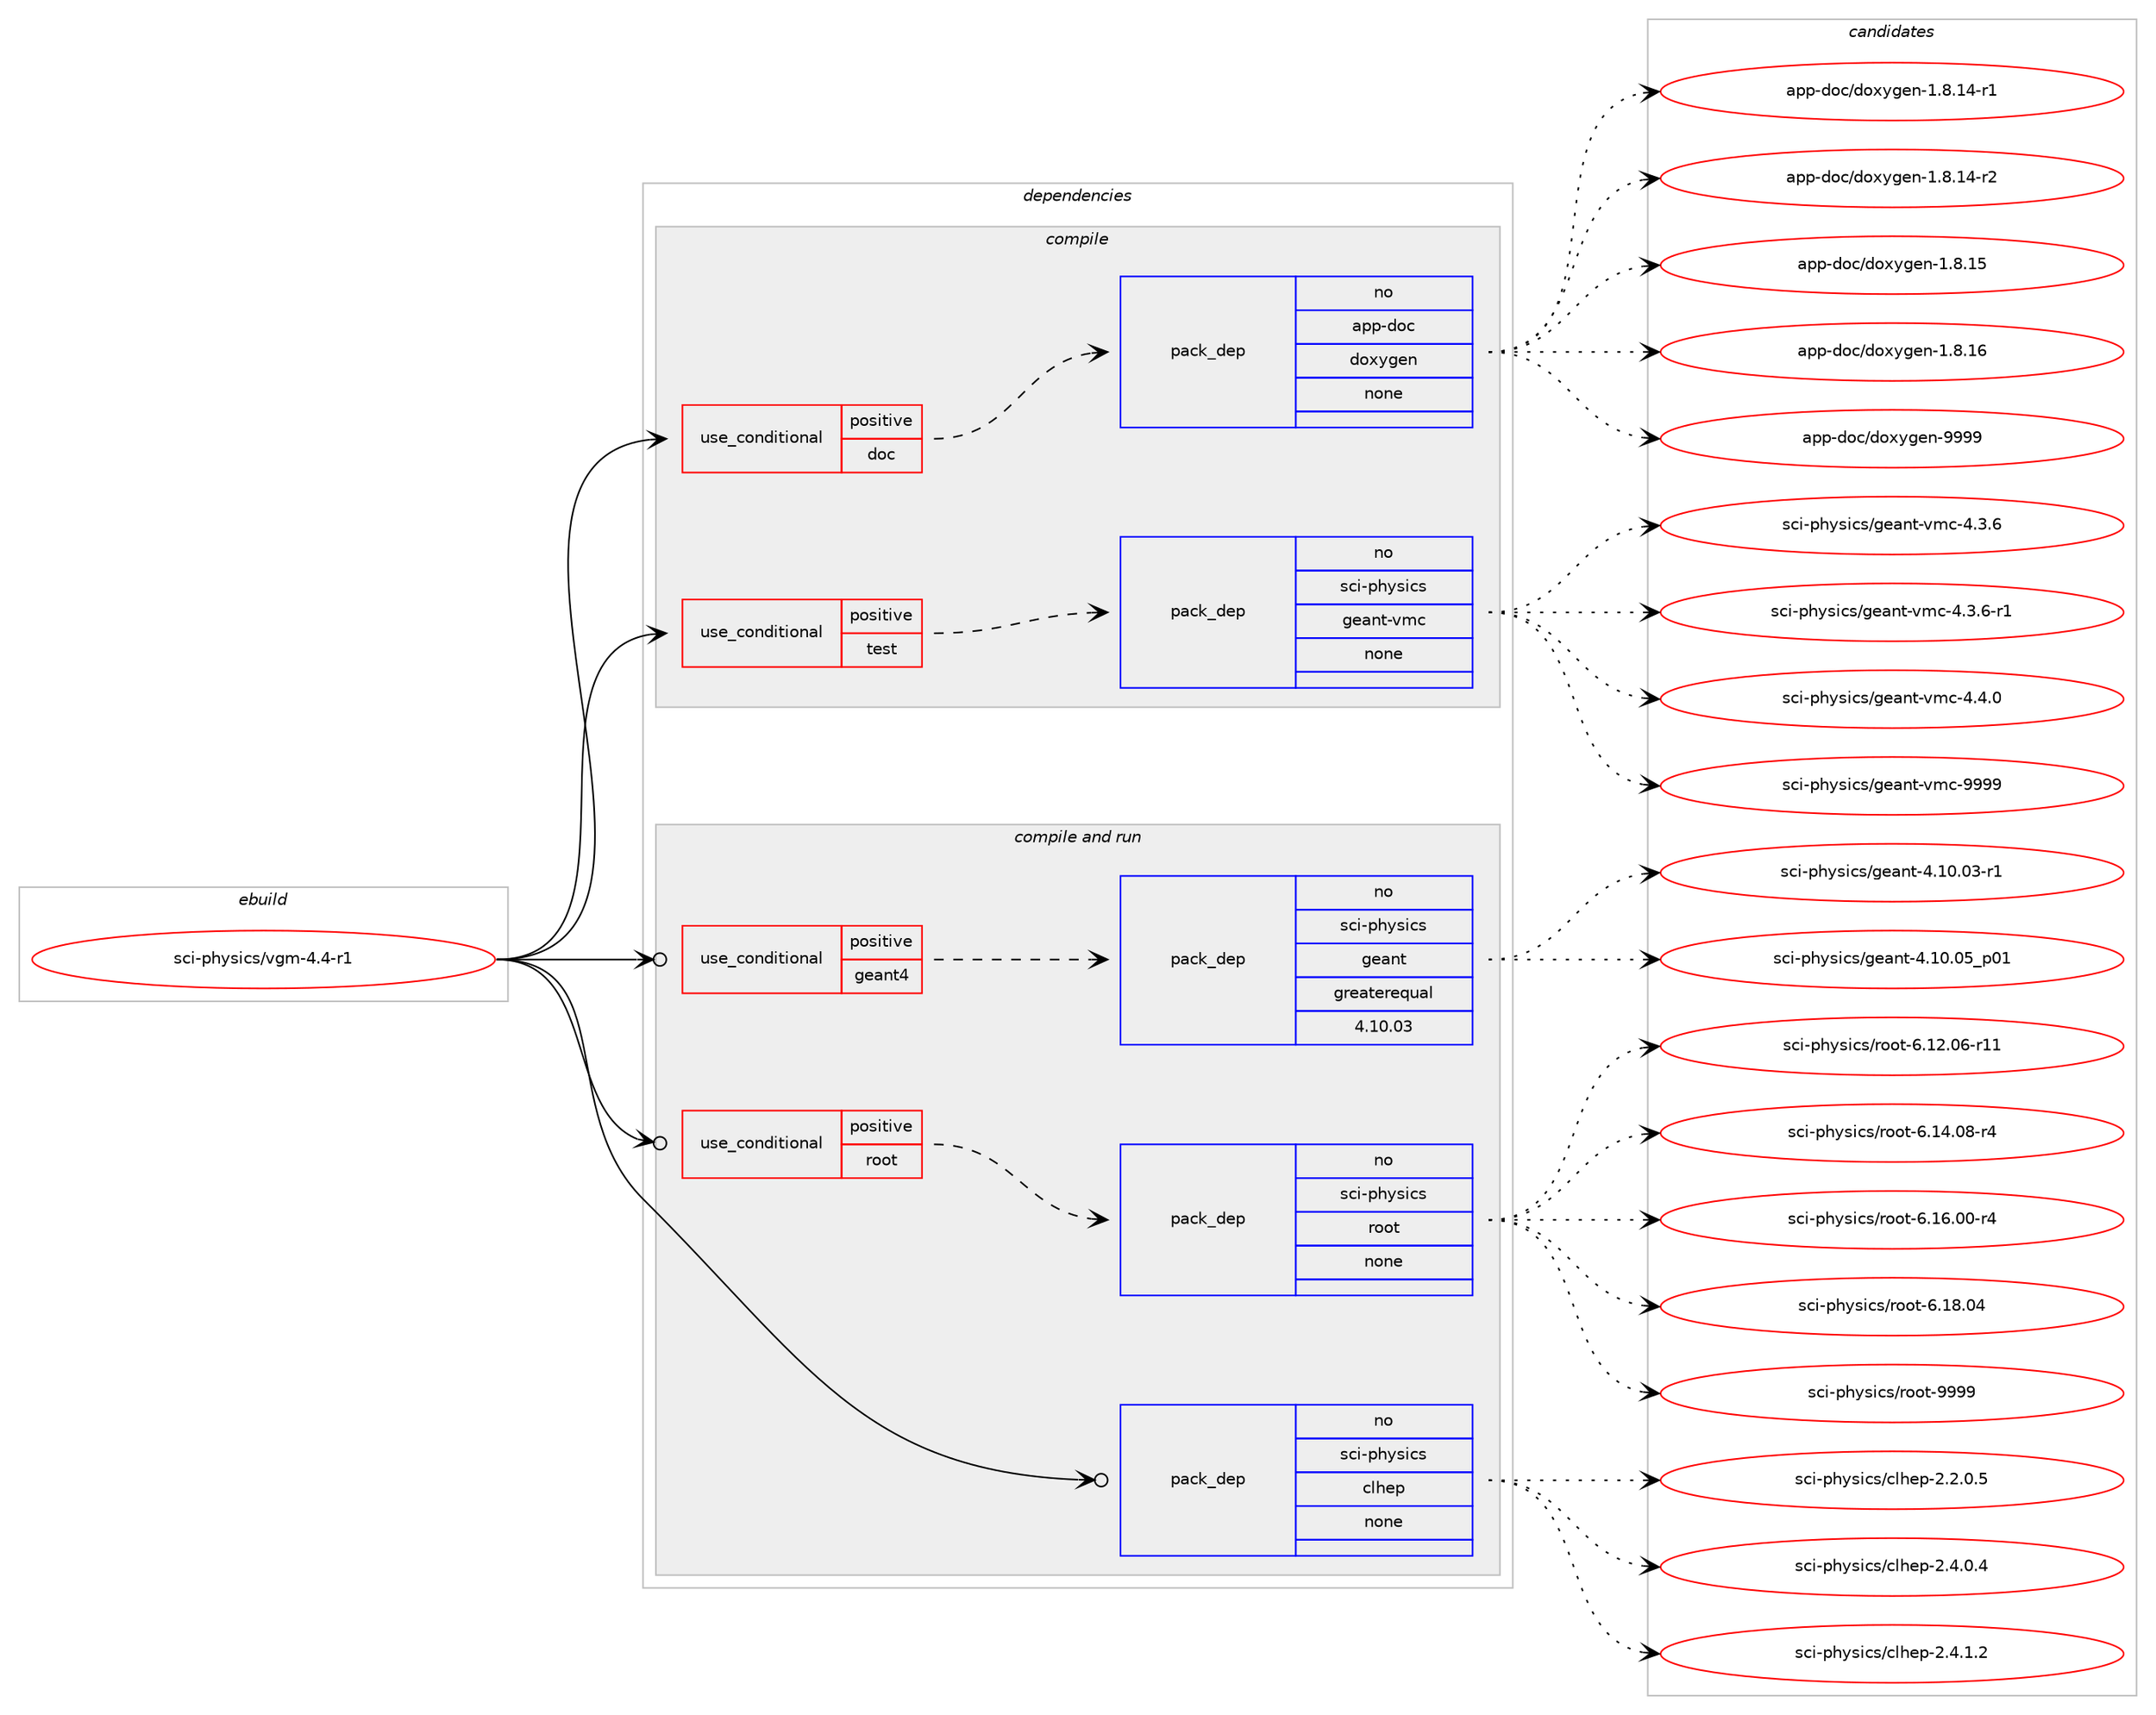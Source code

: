 digraph prolog {

# *************
# Graph options
# *************

newrank=true;
concentrate=true;
compound=true;
graph [rankdir=LR,fontname=Helvetica,fontsize=10,ranksep=1.5];#, ranksep=2.5, nodesep=0.2];
edge  [arrowhead=vee];
node  [fontname=Helvetica,fontsize=10];

# **********
# The ebuild
# **********

subgraph cluster_leftcol {
color=gray;
rank=same;
label=<<i>ebuild</i>>;
id [label="sci-physics/vgm-4.4-r1", color=red, width=4, href="../sci-physics/vgm-4.4-r1.svg"];
}

# ****************
# The dependencies
# ****************

subgraph cluster_midcol {
color=gray;
label=<<i>dependencies</i>>;
subgraph cluster_compile {
fillcolor="#eeeeee";
style=filled;
label=<<i>compile</i>>;
subgraph cond209984 {
dependency864675 [label=<<TABLE BORDER="0" CELLBORDER="1" CELLSPACING="0" CELLPADDING="4"><TR><TD ROWSPAN="3" CELLPADDING="10">use_conditional</TD></TR><TR><TD>positive</TD></TR><TR><TD>doc</TD></TR></TABLE>>, shape=none, color=red];
subgraph pack639411 {
dependency864676 [label=<<TABLE BORDER="0" CELLBORDER="1" CELLSPACING="0" CELLPADDING="4" WIDTH="220"><TR><TD ROWSPAN="6" CELLPADDING="30">pack_dep</TD></TR><TR><TD WIDTH="110">no</TD></TR><TR><TD>app-doc</TD></TR><TR><TD>doxygen</TD></TR><TR><TD>none</TD></TR><TR><TD></TD></TR></TABLE>>, shape=none, color=blue];
}
dependency864675:e -> dependency864676:w [weight=20,style="dashed",arrowhead="vee"];
}
id:e -> dependency864675:w [weight=20,style="solid",arrowhead="vee"];
subgraph cond209985 {
dependency864677 [label=<<TABLE BORDER="0" CELLBORDER="1" CELLSPACING="0" CELLPADDING="4"><TR><TD ROWSPAN="3" CELLPADDING="10">use_conditional</TD></TR><TR><TD>positive</TD></TR><TR><TD>test</TD></TR></TABLE>>, shape=none, color=red];
subgraph pack639412 {
dependency864678 [label=<<TABLE BORDER="0" CELLBORDER="1" CELLSPACING="0" CELLPADDING="4" WIDTH="220"><TR><TD ROWSPAN="6" CELLPADDING="30">pack_dep</TD></TR><TR><TD WIDTH="110">no</TD></TR><TR><TD>sci-physics</TD></TR><TR><TD>geant-vmc</TD></TR><TR><TD>none</TD></TR><TR><TD></TD></TR></TABLE>>, shape=none, color=blue];
}
dependency864677:e -> dependency864678:w [weight=20,style="dashed",arrowhead="vee"];
}
id:e -> dependency864677:w [weight=20,style="solid",arrowhead="vee"];
}
subgraph cluster_compileandrun {
fillcolor="#eeeeee";
style=filled;
label=<<i>compile and run</i>>;
subgraph cond209986 {
dependency864679 [label=<<TABLE BORDER="0" CELLBORDER="1" CELLSPACING="0" CELLPADDING="4"><TR><TD ROWSPAN="3" CELLPADDING="10">use_conditional</TD></TR><TR><TD>positive</TD></TR><TR><TD>geant4</TD></TR></TABLE>>, shape=none, color=red];
subgraph pack639413 {
dependency864680 [label=<<TABLE BORDER="0" CELLBORDER="1" CELLSPACING="0" CELLPADDING="4" WIDTH="220"><TR><TD ROWSPAN="6" CELLPADDING="30">pack_dep</TD></TR><TR><TD WIDTH="110">no</TD></TR><TR><TD>sci-physics</TD></TR><TR><TD>geant</TD></TR><TR><TD>greaterequal</TD></TR><TR><TD>4.10.03</TD></TR></TABLE>>, shape=none, color=blue];
}
dependency864679:e -> dependency864680:w [weight=20,style="dashed",arrowhead="vee"];
}
id:e -> dependency864679:w [weight=20,style="solid",arrowhead="odotvee"];
subgraph cond209987 {
dependency864681 [label=<<TABLE BORDER="0" CELLBORDER="1" CELLSPACING="0" CELLPADDING="4"><TR><TD ROWSPAN="3" CELLPADDING="10">use_conditional</TD></TR><TR><TD>positive</TD></TR><TR><TD>root</TD></TR></TABLE>>, shape=none, color=red];
subgraph pack639414 {
dependency864682 [label=<<TABLE BORDER="0" CELLBORDER="1" CELLSPACING="0" CELLPADDING="4" WIDTH="220"><TR><TD ROWSPAN="6" CELLPADDING="30">pack_dep</TD></TR><TR><TD WIDTH="110">no</TD></TR><TR><TD>sci-physics</TD></TR><TR><TD>root</TD></TR><TR><TD>none</TD></TR><TR><TD></TD></TR></TABLE>>, shape=none, color=blue];
}
dependency864681:e -> dependency864682:w [weight=20,style="dashed",arrowhead="vee"];
}
id:e -> dependency864681:w [weight=20,style="solid",arrowhead="odotvee"];
subgraph pack639415 {
dependency864683 [label=<<TABLE BORDER="0" CELLBORDER="1" CELLSPACING="0" CELLPADDING="4" WIDTH="220"><TR><TD ROWSPAN="6" CELLPADDING="30">pack_dep</TD></TR><TR><TD WIDTH="110">no</TD></TR><TR><TD>sci-physics</TD></TR><TR><TD>clhep</TD></TR><TR><TD>none</TD></TR><TR><TD></TD></TR></TABLE>>, shape=none, color=blue];
}
id:e -> dependency864683:w [weight=20,style="solid",arrowhead="odotvee"];
}
subgraph cluster_run {
fillcolor="#eeeeee";
style=filled;
label=<<i>run</i>>;
}
}

# **************
# The candidates
# **************

subgraph cluster_choices {
rank=same;
color=gray;
label=<<i>candidates</i>>;

subgraph choice639411 {
color=black;
nodesep=1;
choice97112112451001119947100111120121103101110454946564649524511449 [label="app-doc/doxygen-1.8.14-r1", color=red, width=4,href="../app-doc/doxygen-1.8.14-r1.svg"];
choice97112112451001119947100111120121103101110454946564649524511450 [label="app-doc/doxygen-1.8.14-r2", color=red, width=4,href="../app-doc/doxygen-1.8.14-r2.svg"];
choice9711211245100111994710011112012110310111045494656464953 [label="app-doc/doxygen-1.8.15", color=red, width=4,href="../app-doc/doxygen-1.8.15.svg"];
choice9711211245100111994710011112012110310111045494656464954 [label="app-doc/doxygen-1.8.16", color=red, width=4,href="../app-doc/doxygen-1.8.16.svg"];
choice971121124510011199471001111201211031011104557575757 [label="app-doc/doxygen-9999", color=red, width=4,href="../app-doc/doxygen-9999.svg"];
dependency864676:e -> choice97112112451001119947100111120121103101110454946564649524511449:w [style=dotted,weight="100"];
dependency864676:e -> choice97112112451001119947100111120121103101110454946564649524511450:w [style=dotted,weight="100"];
dependency864676:e -> choice9711211245100111994710011112012110310111045494656464953:w [style=dotted,weight="100"];
dependency864676:e -> choice9711211245100111994710011112012110310111045494656464954:w [style=dotted,weight="100"];
dependency864676:e -> choice971121124510011199471001111201211031011104557575757:w [style=dotted,weight="100"];
}
subgraph choice639412 {
color=black;
nodesep=1;
choice11599105451121041211151059911547103101971101164511810999455246514654 [label="sci-physics/geant-vmc-4.3.6", color=red, width=4,href="../sci-physics/geant-vmc-4.3.6.svg"];
choice115991054511210412111510599115471031019711011645118109994552465146544511449 [label="sci-physics/geant-vmc-4.3.6-r1", color=red, width=4,href="../sci-physics/geant-vmc-4.3.6-r1.svg"];
choice11599105451121041211151059911547103101971101164511810999455246524648 [label="sci-physics/geant-vmc-4.4.0", color=red, width=4,href="../sci-physics/geant-vmc-4.4.0.svg"];
choice115991054511210412111510599115471031019711011645118109994557575757 [label="sci-physics/geant-vmc-9999", color=red, width=4,href="../sci-physics/geant-vmc-9999.svg"];
dependency864678:e -> choice11599105451121041211151059911547103101971101164511810999455246514654:w [style=dotted,weight="100"];
dependency864678:e -> choice115991054511210412111510599115471031019711011645118109994552465146544511449:w [style=dotted,weight="100"];
dependency864678:e -> choice11599105451121041211151059911547103101971101164511810999455246524648:w [style=dotted,weight="100"];
dependency864678:e -> choice115991054511210412111510599115471031019711011645118109994557575757:w [style=dotted,weight="100"];
}
subgraph choice639413 {
color=black;
nodesep=1;
choice115991054511210412111510599115471031019711011645524649484648514511449 [label="sci-physics/geant-4.10.03-r1", color=red, width=4,href="../sci-physics/geant-4.10.03-r1.svg"];
choice11599105451121041211151059911547103101971101164552464948464853951124849 [label="sci-physics/geant-4.10.05_p01", color=red, width=4,href="../sci-physics/geant-4.10.05_p01.svg"];
dependency864680:e -> choice115991054511210412111510599115471031019711011645524649484648514511449:w [style=dotted,weight="100"];
dependency864680:e -> choice11599105451121041211151059911547103101971101164552464948464853951124849:w [style=dotted,weight="100"];
}
subgraph choice639414 {
color=black;
nodesep=1;
choice115991054511210412111510599115471141111111164554464950464854451144949 [label="sci-physics/root-6.12.06-r11", color=red, width=4,href="../sci-physics/root-6.12.06-r11.svg"];
choice1159910545112104121115105991154711411111111645544649524648564511452 [label="sci-physics/root-6.14.08-r4", color=red, width=4,href="../sci-physics/root-6.14.08-r4.svg"];
choice1159910545112104121115105991154711411111111645544649544648484511452 [label="sci-physics/root-6.16.00-r4", color=red, width=4,href="../sci-physics/root-6.16.00-r4.svg"];
choice115991054511210412111510599115471141111111164554464956464852 [label="sci-physics/root-6.18.04", color=red, width=4,href="../sci-physics/root-6.18.04.svg"];
choice115991054511210412111510599115471141111111164557575757 [label="sci-physics/root-9999", color=red, width=4,href="../sci-physics/root-9999.svg"];
dependency864682:e -> choice115991054511210412111510599115471141111111164554464950464854451144949:w [style=dotted,weight="100"];
dependency864682:e -> choice1159910545112104121115105991154711411111111645544649524648564511452:w [style=dotted,weight="100"];
dependency864682:e -> choice1159910545112104121115105991154711411111111645544649544648484511452:w [style=dotted,weight="100"];
dependency864682:e -> choice115991054511210412111510599115471141111111164554464956464852:w [style=dotted,weight="100"];
dependency864682:e -> choice115991054511210412111510599115471141111111164557575757:w [style=dotted,weight="100"];
}
subgraph choice639415 {
color=black;
nodesep=1;
choice11599105451121041211151059911547991081041011124550465046484653 [label="sci-physics/clhep-2.2.0.5", color=red, width=4,href="../sci-physics/clhep-2.2.0.5.svg"];
choice11599105451121041211151059911547991081041011124550465246484652 [label="sci-physics/clhep-2.4.0.4", color=red, width=4,href="../sci-physics/clhep-2.4.0.4.svg"];
choice11599105451121041211151059911547991081041011124550465246494650 [label="sci-physics/clhep-2.4.1.2", color=red, width=4,href="../sci-physics/clhep-2.4.1.2.svg"];
dependency864683:e -> choice11599105451121041211151059911547991081041011124550465046484653:w [style=dotted,weight="100"];
dependency864683:e -> choice11599105451121041211151059911547991081041011124550465246484652:w [style=dotted,weight="100"];
dependency864683:e -> choice11599105451121041211151059911547991081041011124550465246494650:w [style=dotted,weight="100"];
}
}

}

